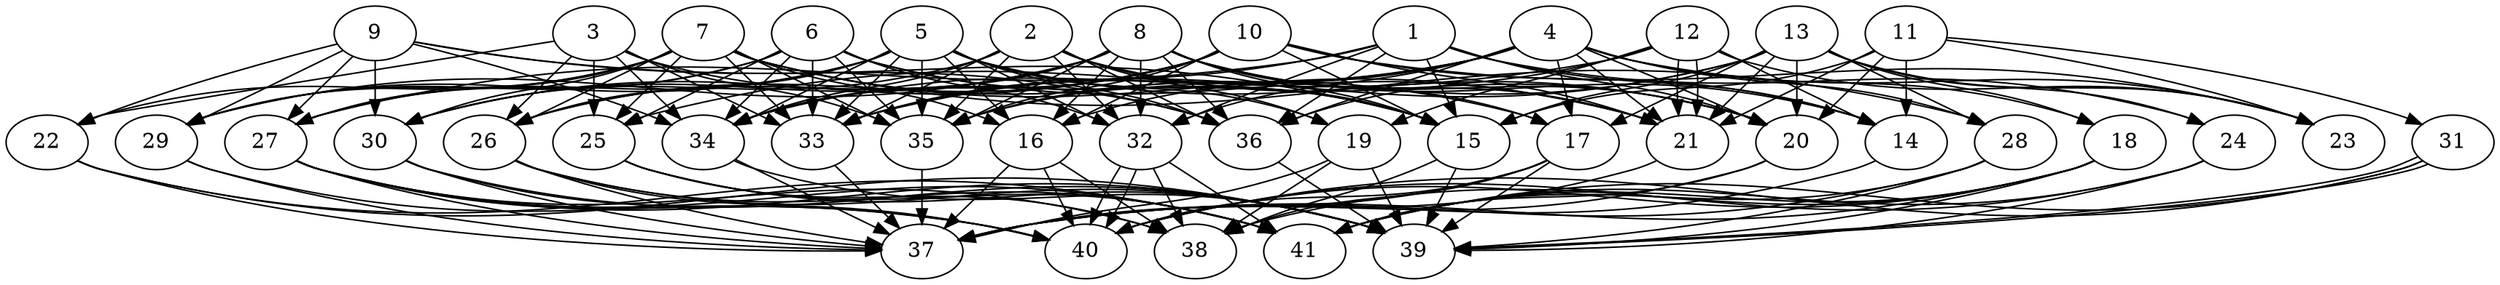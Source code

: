 // DAG (tier=3-complex, mode=compute, n=41, ccr=0.490, fat=0.798, density=0.688, regular=0.224, jump=0.241, mindata=1048576, maxdata=16777216)
// DAG automatically generated by daggen at Sun Aug 24 16:33:35 2025
// /home/ermia/Project/Environments/daggen/bin/daggen --dot --ccr 0.490 --fat 0.798 --regular 0.224 --density 0.688 --jump 0.241 --mindata 1048576 --maxdata 16777216 -n 41 
digraph G {
  1 [size="13476897242764434", alpha="0.03", expect_size="6738448621382217"]
  1 -> 14 [size ="322354081169408"]
  1 -> 15 [size ="322354081169408"]
  1 -> 20 [size ="322354081169408"]
  1 -> 24 [size ="322354081169408"]
  1 -> 27 [size ="322354081169408"]
  1 -> 32 [size ="322354081169408"]
  1 -> 33 [size ="322354081169408"]
  1 -> 36 [size ="322354081169408"]
  2 [size="131497644087218", alpha="0.03", expect_size="65748822043609"]
  2 -> 15 [size ="12383472844800"]
  2 -> 19 [size ="12383472844800"]
  2 -> 20 [size ="12383472844800"]
  2 -> 30 [size ="12383472844800"]
  2 -> 32 [size ="12383472844800"]
  2 -> 33 [size ="12383472844800"]
  2 -> 34 [size ="12383472844800"]
  2 -> 35 [size ="12383472844800"]
  2 -> 36 [size ="12383472844800"]
  3 [size="4056344725088566784", alpha="0.05", expect_size="2028172362544283392"]
  3 -> 22 [size ="1782730899587072"]
  3 -> 25 [size ="1782730899587072"]
  3 -> 26 [size ="1782730899587072"]
  3 -> 33 [size ="1782730899587072"]
  3 -> 34 [size ="1782730899587072"]
  3 -> 35 [size ="1782730899587072"]
  3 -> 36 [size ="1782730899587072"]
  4 [size="40259373008842391552", alpha="0.07", expect_size="20129686504421195776"]
  4 -> 16 [size ="93972617756672"]
  4 -> 17 [size ="93972617756672"]
  4 -> 18 [size ="93972617756672"]
  4 -> 20 [size ="93972617756672"]
  4 -> 21 [size ="93972617756672"]
  4 -> 23 [size ="93972617756672"]
  4 -> 28 [size ="93972617756672"]
  4 -> 32 [size ="93972617756672"]
  4 -> 33 [size ="93972617756672"]
  4 -> 34 [size ="93972617756672"]
  4 -> 35 [size ="93972617756672"]
  4 -> 36 [size ="93972617756672"]
  5 [size="996805040917910016", alpha="0.12", expect_size="498402520458955008"]
  5 -> 15 [size ="559930356531200"]
  5 -> 16 [size ="559930356531200"]
  5 -> 19 [size ="559930356531200"]
  5 -> 20 [size ="559930356531200"]
  5 -> 26 [size ="559930356531200"]
  5 -> 27 [size ="559930356531200"]
  5 -> 29 [size ="559930356531200"]
  5 -> 32 [size ="559930356531200"]
  5 -> 33 [size ="559930356531200"]
  5 -> 34 [size ="559930356531200"]
  5 -> 35 [size ="559930356531200"]
  5 -> 36 [size ="559930356531200"]
  6 [size="306456852312249860096", alpha="0.02", expect_size="153228426156124930048"]
  6 -> 15 [size ="363638237954048"]
  6 -> 21 [size ="363638237954048"]
  6 -> 25 [size ="363638237954048"]
  6 -> 27 [size ="363638237954048"]
  6 -> 29 [size ="363638237954048"]
  6 -> 32 [size ="363638237954048"]
  6 -> 33 [size ="363638237954048"]
  6 -> 34 [size ="363638237954048"]
  6 -> 35 [size ="363638237954048"]
  7 [size="1680938378666370", alpha="0.01", expect_size="840469189333185"]
  7 -> 16 [size ="62336383582208"]
  7 -> 17 [size ="62336383582208"]
  7 -> 21 [size ="62336383582208"]
  7 -> 22 [size ="62336383582208"]
  7 -> 25 [size ="62336383582208"]
  7 -> 26 [size ="62336383582208"]
  7 -> 27 [size ="62336383582208"]
  7 -> 28 [size ="62336383582208"]
  7 -> 29 [size ="62336383582208"]
  7 -> 30 [size ="62336383582208"]
  7 -> 33 [size ="62336383582208"]
  7 -> 35 [size ="62336383582208"]
  8 [size="771276006276442496", alpha="0.20", expect_size="385638003138221248"]
  8 -> 14 [size ="1008204725092352"]
  8 -> 15 [size ="1008204725092352"]
  8 -> 16 [size ="1008204725092352"]
  8 -> 17 [size ="1008204725092352"]
  8 -> 20 [size ="1008204725092352"]
  8 -> 21 [size ="1008204725092352"]
  8 -> 26 [size ="1008204725092352"]
  8 -> 29 [size ="1008204725092352"]
  8 -> 30 [size ="1008204725092352"]
  8 -> 32 [size ="1008204725092352"]
  8 -> 34 [size ="1008204725092352"]
  8 -> 35 [size ="1008204725092352"]
  8 -> 36 [size ="1008204725092352"]
  9 [size="2138695287387803615232", alpha="0.15", expect_size="1069347643693901807616"]
  9 -> 15 [size ="1327973051400192"]
  9 -> 22 [size ="1327973051400192"]
  9 -> 27 [size ="1327973051400192"]
  9 -> 29 [size ="1327973051400192"]
  9 -> 30 [size ="1327973051400192"]
  9 -> 34 [size ="1327973051400192"]
  9 -> 36 [size ="1327973051400192"]
  10 [size="15483553325416144", alpha="0.05", expect_size="7741776662708072"]
  10 -> 14 [size ="342202936983552"]
  10 -> 15 [size ="342202936983552"]
  10 -> 16 [size ="342202936983552"]
  10 -> 21 [size ="342202936983552"]
  10 -> 23 [size ="342202936983552"]
  10 -> 26 [size ="342202936983552"]
  10 -> 30 [size ="342202936983552"]
  10 -> 34 [size ="342202936983552"]
  10 -> 35 [size ="342202936983552"]
  11 [size="334500500288659521536", alpha="0.11", expect_size="167250250144329760768"]
  11 -> 14 [size ="385497146851328"]
  11 -> 15 [size ="385497146851328"]
  11 -> 20 [size ="385497146851328"]
  11 -> 21 [size ="385497146851328"]
  11 -> 23 [size ="385497146851328"]
  11 -> 31 [size ="385497146851328"]
  12 [size="939249180554014848", alpha="0.08", expect_size="469624590277007424"]
  12 -> 14 [size ="2033085046587392"]
  12 -> 19 [size ="2033085046587392"]
  12 -> 21 [size ="2033085046587392"]
  12 -> 21 [size ="2033085046587392"]
  12 -> 23 [size ="2033085046587392"]
  12 -> 25 [size ="2033085046587392"]
  12 -> 36 [size ="2033085046587392"]
  13 [size="1041850618085376000000", alpha="0.19", expect_size="520925309042688000000"]
  13 -> 15 [size ="822167470080000"]
  13 -> 17 [size ="822167470080000"]
  13 -> 18 [size ="822167470080000"]
  13 -> 20 [size ="822167470080000"]
  13 -> 21 [size ="822167470080000"]
  13 -> 23 [size ="822167470080000"]
  13 -> 24 [size ="822167470080000"]
  13 -> 28 [size ="822167470080000"]
  13 -> 33 [size ="822167470080000"]
  13 -> 35 [size ="822167470080000"]
  14 [size="1674266123506982846464", alpha="0.16", expect_size="837133061753491423232"]
  14 -> 37 [size ="1127992763875328"]
  15 [size="7993875307412470", alpha="0.18", expect_size="3996937653706235"]
  15 -> 38 [size ="216138994679808"]
  15 -> 39 [size ="216138994679808"]
  16 [size="2230311276931415040", alpha="0.08", expect_size="1115155638465707520"]
  16 -> 37 [size ="1063382572597248"]
  16 -> 38 [size ="1063382572597248"]
  16 -> 40 [size ="1063382572597248"]
  17 [size="19794258882923856", alpha="0.06", expect_size="9897129441461928"]
  17 -> 37 [size ="2077201340039168"]
  17 -> 38 [size ="2077201340039168"]
  17 -> 39 [size ="2077201340039168"]
  17 -> 40 [size ="2077201340039168"]
  18 [size="725502439961443712", alpha="0.01", expect_size="362751219980721856"]
  18 -> 37 [size ="1140282619854848"]
  18 -> 38 [size ="1140282619854848"]
  18 -> 39 [size ="1140282619854848"]
  18 -> 40 [size ="1140282619854848"]
  18 -> 41 [size ="1140282619854848"]
  19 [size="10750894904213272", alpha="0.13", expect_size="5375447452106636"]
  19 -> 37 [size ="1181729725349888"]
  19 -> 38 [size ="1181729725349888"]
  19 -> 39 [size ="1181729725349888"]
  20 [size="39159501737595160", alpha="0.13", expect_size="19579750868797580"]
  20 -> 37 [size ="26518772252672"]
  20 -> 41 [size ="26518772252672"]
  21 [size="54928650776659712", alpha="0.17", expect_size="27464325388329856"]
  21 -> 37 [size ="98231304323072"]
  22 [size="1888085600980959232", alpha="0.06", expect_size="944042800490479616"]
  22 -> 37 [size ="12220935176192"]
  22 -> 39 [size ="12220935176192"]
  22 -> 41 [size ="12220935176192"]
  23 [size="1991861610301336", alpha="0.15", expect_size="995930805150668"]
  24 [size="37716708294656000000", alpha="0.02", expect_size="18858354147328000000"]
  24 -> 39 [size ="89973063680000"]
  24 -> 40 [size ="89973063680000"]
  24 -> 41 [size ="89973063680000"]
  25 [size="1755023374650671", alpha="0.16", expect_size="877511687325335"]
  25 -> 38 [size ="61017132367872"]
  25 -> 39 [size ="61017132367872"]
  25 -> 41 [size ="61017132367872"]
  26 [size="1602635604792516096", alpha="0.04", expect_size="801317802396258048"]
  26 -> 37 [size ="569013507719168"]
  26 -> 39 [size ="569013507719168"]
  26 -> 40 [size ="569013507719168"]
  26 -> 41 [size ="569013507719168"]
  27 [size="3448384604994265600", alpha="0.00", expect_size="1724192302497132800"]
  27 -> 37 [size ="2125795413721088"]
  27 -> 38 [size ="2125795413721088"]
  27 -> 39 [size ="2125795413721088"]
  27 -> 40 [size ="2125795413721088"]
  27 -> 41 [size ="2125795413721088"]
  28 [size="4122796913587436650496", alpha="0.02", expect_size="2061398456793718325248"]
  28 -> 37 [size ="2056922593230848"]
  28 -> 39 [size ="2056922593230848"]
  28 -> 41 [size ="2056922593230848"]
  29 [size="2072905132112445440", alpha="0.20", expect_size="1036452566056222720"]
  29 -> 37 [size ="2170631139360768"]
  29 -> 40 [size ="2170631139360768"]
  30 [size="2505667324457890349056", alpha="0.18", expect_size="1252833662228945174528"]
  30 -> 37 [size ="1475838809735168"]
  30 -> 39 [size ="1475838809735168"]
  30 -> 40 [size ="1475838809735168"]
  31 [size="1586678473098941", alpha="0.05", expect_size="793339236549470"]
  31 -> 39 [size ="47396717330432"]
  31 -> 39 [size ="47396717330432"]
  31 -> 40 [size ="47396717330432"]
  31 -> 41 [size ="47396717330432"]
  32 [size="40182369024909560", alpha="0.13", expect_size="20091184512454780"]
  32 -> 38 [size ="720079998156800"]
  32 -> 40 [size ="720079998156800"]
  32 -> 40 [size ="720079998156800"]
  32 -> 41 [size ="720079998156800"]
  33 [size="8386554064809600", alpha="0.14", expect_size="4193277032404800"]
  33 -> 37 [size ="167611937587200"]
  34 [size="1407020748364008704", alpha="0.13", expect_size="703510374182004352"]
  34 -> 37 [size ="1165457570660352"]
  34 -> 39 [size ="1165457570660352"]
  35 [size="3139597623442771456", alpha="0.15", expect_size="1569798811721385728"]
  35 -> 37 [size ="1408529189568512"]
  36 [size="1071821778506152448", alpha="0.11", expect_size="535910889253076224"]
  36 -> 39 [size ="858774717857792"]
  37 [size="1817725973863780096", alpha="0.07", expect_size="908862986931890048"]
  38 [size="368293445632000000000", alpha="0.10", expect_size="184146722816000000000"]
  39 [size="14722391751309190", alpha="0.17", expect_size="7361195875654595"]
  40 [size="701024271251394432", alpha="0.20", expect_size="350512135625697216"]
  41 [size="4200422588597427712", alpha="0.10", expect_size="2100211294298713856"]
}